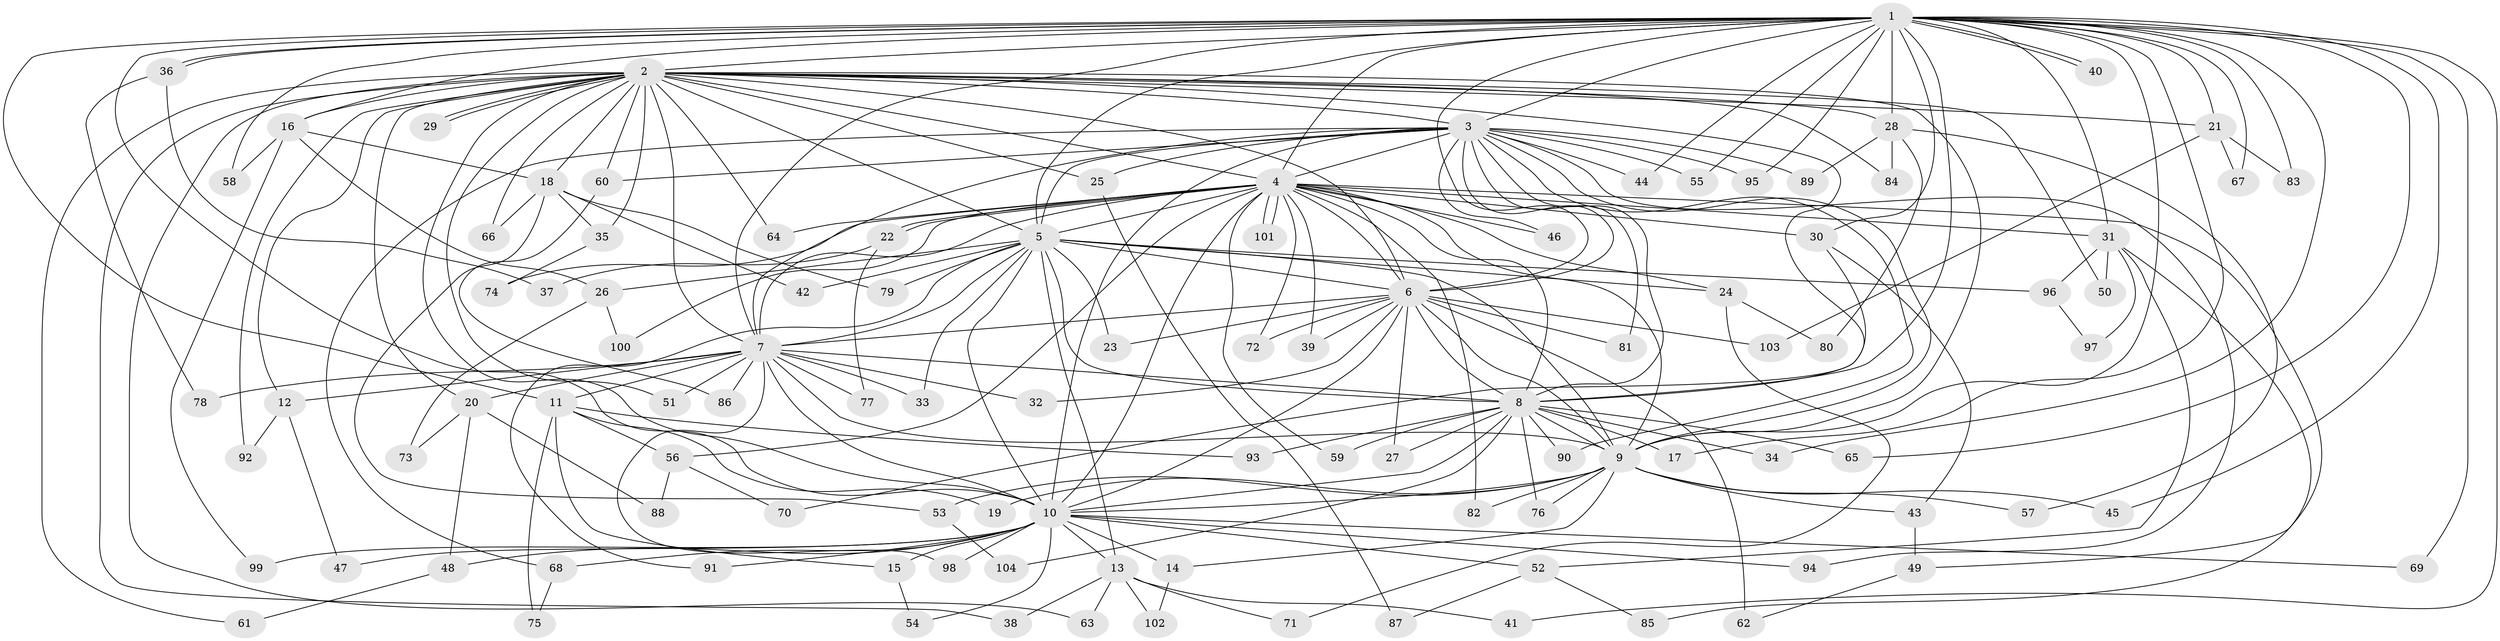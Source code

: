 // Generated by graph-tools (version 1.1) at 2025/44/03/09/25 04:44:34]
// undirected, 104 vertices, 233 edges
graph export_dot {
graph [start="1"]
  node [color=gray90,style=filled];
  1;
  2;
  3;
  4;
  5;
  6;
  7;
  8;
  9;
  10;
  11;
  12;
  13;
  14;
  15;
  16;
  17;
  18;
  19;
  20;
  21;
  22;
  23;
  24;
  25;
  26;
  27;
  28;
  29;
  30;
  31;
  32;
  33;
  34;
  35;
  36;
  37;
  38;
  39;
  40;
  41;
  42;
  43;
  44;
  45;
  46;
  47;
  48;
  49;
  50;
  51;
  52;
  53;
  54;
  55;
  56;
  57;
  58;
  59;
  60;
  61;
  62;
  63;
  64;
  65;
  66;
  67;
  68;
  69;
  70;
  71;
  72;
  73;
  74;
  75;
  76;
  77;
  78;
  79;
  80;
  81;
  82;
  83;
  84;
  85;
  86;
  87;
  88;
  89;
  90;
  91;
  92;
  93;
  94;
  95;
  96;
  97;
  98;
  99;
  100;
  101;
  102;
  103;
  104;
  1 -- 2;
  1 -- 3;
  1 -- 4;
  1 -- 5;
  1 -- 6;
  1 -- 7;
  1 -- 8;
  1 -- 9;
  1 -- 10;
  1 -- 11;
  1 -- 16;
  1 -- 17;
  1 -- 21;
  1 -- 28;
  1 -- 30;
  1 -- 31;
  1 -- 34;
  1 -- 36;
  1 -- 36;
  1 -- 40;
  1 -- 40;
  1 -- 41;
  1 -- 44;
  1 -- 45;
  1 -- 55;
  1 -- 58;
  1 -- 65;
  1 -- 67;
  1 -- 69;
  1 -- 83;
  1 -- 95;
  2 -- 3;
  2 -- 4;
  2 -- 5;
  2 -- 6;
  2 -- 7;
  2 -- 8;
  2 -- 9;
  2 -- 10;
  2 -- 12;
  2 -- 16;
  2 -- 18;
  2 -- 20;
  2 -- 21;
  2 -- 25;
  2 -- 28;
  2 -- 29;
  2 -- 29;
  2 -- 35;
  2 -- 38;
  2 -- 50;
  2 -- 51;
  2 -- 60;
  2 -- 61;
  2 -- 63;
  2 -- 64;
  2 -- 66;
  2 -- 84;
  2 -- 92;
  3 -- 4;
  3 -- 5;
  3 -- 6;
  3 -- 7;
  3 -- 8;
  3 -- 9;
  3 -- 10;
  3 -- 25;
  3 -- 44;
  3 -- 46;
  3 -- 55;
  3 -- 60;
  3 -- 68;
  3 -- 81;
  3 -- 89;
  3 -- 90;
  3 -- 94;
  3 -- 95;
  4 -- 5;
  4 -- 6;
  4 -- 7;
  4 -- 8;
  4 -- 9;
  4 -- 10;
  4 -- 22;
  4 -- 22;
  4 -- 24;
  4 -- 30;
  4 -- 31;
  4 -- 39;
  4 -- 46;
  4 -- 49;
  4 -- 56;
  4 -- 59;
  4 -- 64;
  4 -- 72;
  4 -- 74;
  4 -- 82;
  4 -- 100;
  4 -- 101;
  4 -- 101;
  5 -- 6;
  5 -- 7;
  5 -- 8;
  5 -- 9;
  5 -- 10;
  5 -- 13;
  5 -- 23;
  5 -- 24;
  5 -- 26;
  5 -- 33;
  5 -- 42;
  5 -- 79;
  5 -- 91;
  5 -- 96;
  6 -- 7;
  6 -- 8;
  6 -- 9;
  6 -- 10;
  6 -- 23;
  6 -- 27;
  6 -- 32;
  6 -- 39;
  6 -- 62;
  6 -- 72;
  6 -- 81;
  6 -- 103;
  7 -- 8;
  7 -- 9;
  7 -- 10;
  7 -- 11;
  7 -- 12;
  7 -- 20;
  7 -- 32;
  7 -- 33;
  7 -- 51;
  7 -- 77;
  7 -- 78;
  7 -- 86;
  7 -- 98;
  8 -- 9;
  8 -- 10;
  8 -- 17;
  8 -- 27;
  8 -- 34;
  8 -- 59;
  8 -- 65;
  8 -- 76;
  8 -- 90;
  8 -- 93;
  8 -- 104;
  9 -- 10;
  9 -- 14;
  9 -- 19;
  9 -- 43;
  9 -- 45;
  9 -- 53;
  9 -- 57;
  9 -- 76;
  9 -- 82;
  10 -- 13;
  10 -- 14;
  10 -- 15;
  10 -- 47;
  10 -- 48;
  10 -- 52;
  10 -- 54;
  10 -- 68;
  10 -- 69;
  10 -- 91;
  10 -- 94;
  10 -- 98;
  10 -- 99;
  11 -- 15;
  11 -- 19;
  11 -- 56;
  11 -- 75;
  11 -- 93;
  12 -- 47;
  12 -- 92;
  13 -- 38;
  13 -- 41;
  13 -- 63;
  13 -- 71;
  13 -- 102;
  14 -- 102;
  15 -- 54;
  16 -- 18;
  16 -- 26;
  16 -- 58;
  16 -- 99;
  18 -- 35;
  18 -- 42;
  18 -- 53;
  18 -- 66;
  18 -- 79;
  20 -- 48;
  20 -- 73;
  20 -- 88;
  21 -- 67;
  21 -- 83;
  21 -- 103;
  22 -- 37;
  22 -- 77;
  24 -- 71;
  24 -- 80;
  25 -- 87;
  26 -- 73;
  26 -- 100;
  28 -- 57;
  28 -- 80;
  28 -- 84;
  28 -- 89;
  30 -- 43;
  30 -- 70;
  31 -- 50;
  31 -- 52;
  31 -- 85;
  31 -- 96;
  31 -- 97;
  35 -- 74;
  36 -- 37;
  36 -- 78;
  43 -- 49;
  48 -- 61;
  49 -- 62;
  52 -- 85;
  52 -- 87;
  53 -- 104;
  56 -- 70;
  56 -- 88;
  60 -- 86;
  68 -- 75;
  96 -- 97;
}
